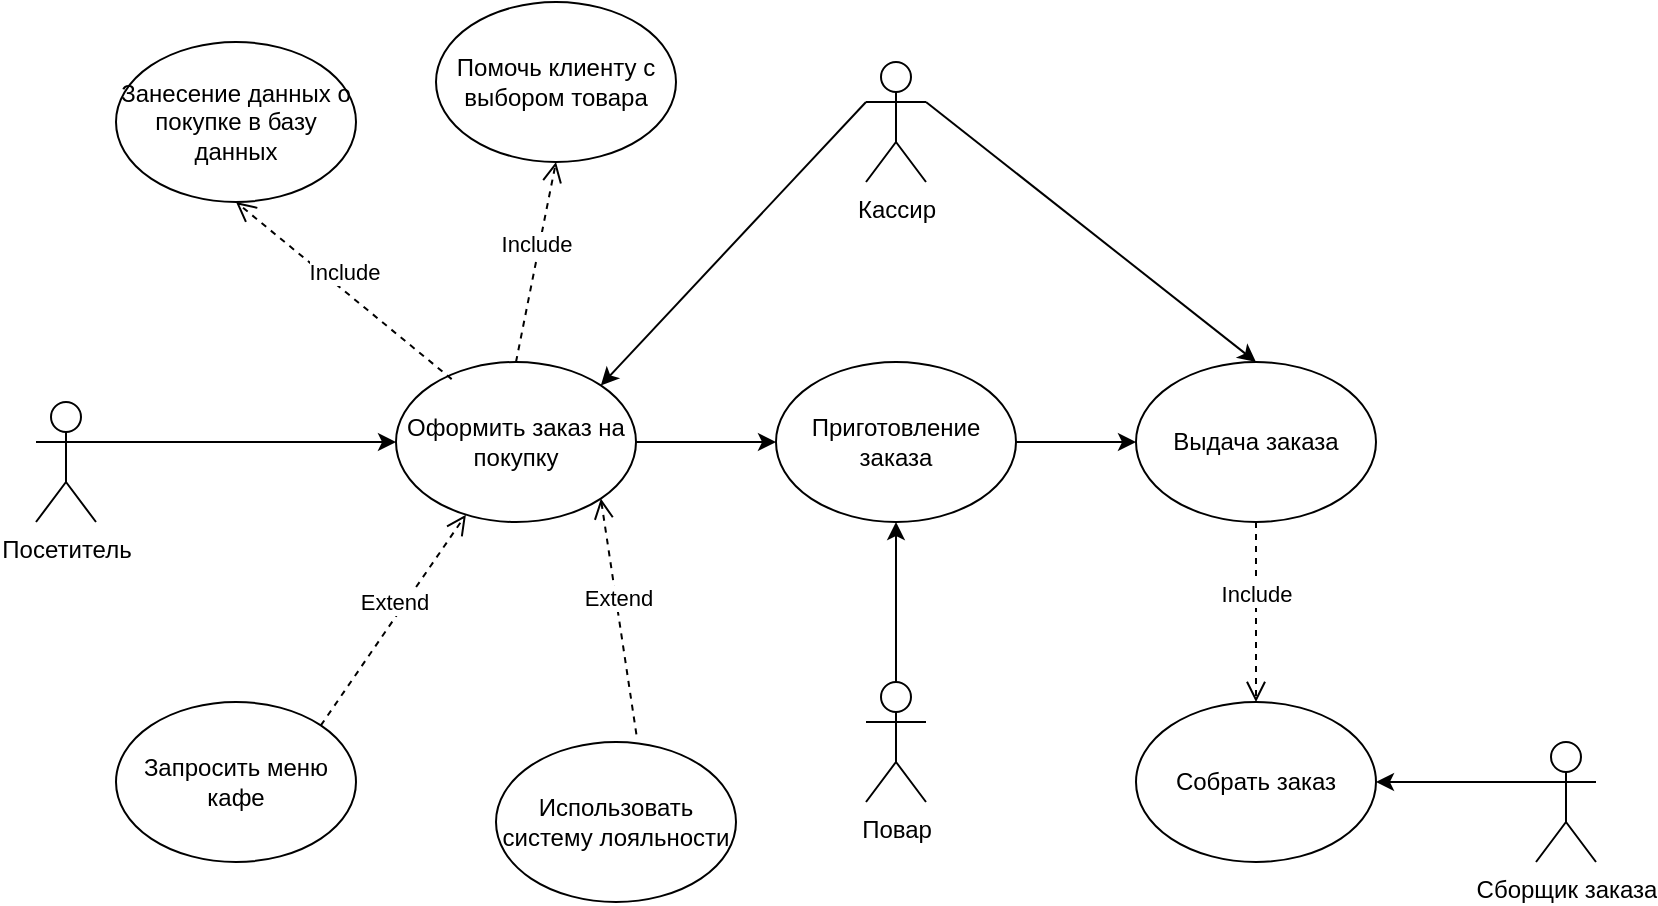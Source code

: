 <mxfile version="20.7.4" type="github" pages="3">
  <diagram id="CM5RiHYINIO5A2Li0w-O" name="Страница 1">
    <mxGraphModel dx="838" dy="925" grid="1" gridSize="10" guides="1" tooltips="1" connect="1" arrows="1" fold="1" page="1" pageScale="1" pageWidth="827" pageHeight="1169" math="0" shadow="0">
      <root>
        <mxCell id="0" />
        <mxCell id="1" parent="0" />
        <mxCell id="NRyoTodfwleicMaJ-RvA-43" value="Оформить заказ на покупку" style="ellipse;whiteSpace=wrap;html=1;" vertex="1" parent="1">
          <mxGeometry x="280" y="350" width="120" height="80" as="geometry" />
        </mxCell>
        <mxCell id="NRyoTodfwleicMaJ-RvA-44" value="Помочь клиенту с выбором товара" style="ellipse;whiteSpace=wrap;html=1;" vertex="1" parent="1">
          <mxGeometry x="300" y="170" width="120" height="80" as="geometry" />
        </mxCell>
        <mxCell id="NRyoTodfwleicMaJ-RvA-45" value="Собрать заказ" style="ellipse;whiteSpace=wrap;html=1;" vertex="1" parent="1">
          <mxGeometry x="650" y="520" width="120" height="80" as="geometry" />
        </mxCell>
        <mxCell id="NRyoTodfwleicMaJ-RvA-46" value="Запросить меню кафе" style="ellipse;whiteSpace=wrap;html=1;" vertex="1" parent="1">
          <mxGeometry x="140" y="520" width="120" height="80" as="geometry" />
        </mxCell>
        <mxCell id="NRyoTodfwleicMaJ-RvA-47" value="Посетитель" style="shape=umlActor;verticalLabelPosition=bottom;verticalAlign=top;html=1;outlineConnect=0;" vertex="1" parent="1">
          <mxGeometry x="100" y="370" width="30" height="60" as="geometry" />
        </mxCell>
        <mxCell id="NRyoTodfwleicMaJ-RvA-48" value="Кассир" style="shape=umlActor;verticalLabelPosition=bottom;verticalAlign=top;html=1;outlineConnect=0;" vertex="1" parent="1">
          <mxGeometry x="515" y="200" width="30" height="60" as="geometry" />
        </mxCell>
        <mxCell id="NRyoTodfwleicMaJ-RvA-49" value="Сборщик заказа" style="shape=umlActor;verticalLabelPosition=bottom;verticalAlign=top;html=1;outlineConnect=0;" vertex="1" parent="1">
          <mxGeometry x="850" y="540" width="30" height="60" as="geometry" />
        </mxCell>
        <mxCell id="NRyoTodfwleicMaJ-RvA-57" value="Extend" style="html=1;verticalAlign=bottom;endArrow=open;dashed=1;endSize=8;rounded=0;exitX=1;exitY=0;exitDx=0;exitDy=0;" edge="1" parent="1" target="NRyoTodfwleicMaJ-RvA-43" source="NRyoTodfwleicMaJ-RvA-46">
          <mxGeometry relative="1" as="geometry">
            <mxPoint x="240" y="536.14" as="sourcePoint" />
            <mxPoint x="337.574" y="547.856" as="targetPoint" />
          </mxGeometry>
        </mxCell>
        <mxCell id="NRyoTodfwleicMaJ-RvA-58" value="" style="endArrow=classic;html=1;rounded=0;entryX=0;entryY=0.5;entryDx=0;entryDy=0;exitX=1;exitY=0.333;exitDx=0;exitDy=0;exitPerimeter=0;" edge="1" parent="1" source="NRyoTodfwleicMaJ-RvA-47" target="NRyoTodfwleicMaJ-RvA-43">
          <mxGeometry width="50" height="50" relative="1" as="geometry">
            <mxPoint x="300" y="440" as="sourcePoint" />
            <mxPoint x="350" y="390" as="targetPoint" />
          </mxGeometry>
        </mxCell>
        <mxCell id="NRyoTodfwleicMaJ-RvA-59" value="" style="endArrow=classic;html=1;rounded=0;entryX=1;entryY=0.5;entryDx=0;entryDy=0;exitX=0;exitY=0.333;exitDx=0;exitDy=0;exitPerimeter=0;" edge="1" parent="1" source="NRyoTodfwleicMaJ-RvA-49" target="NRyoTodfwleicMaJ-RvA-45">
          <mxGeometry width="50" height="50" relative="1" as="geometry">
            <mxPoint x="523" y="450" as="sourcePoint" />
            <mxPoint x="573" y="400" as="targetPoint" />
          </mxGeometry>
        </mxCell>
        <mxCell id="NRyoTodfwleicMaJ-RvA-61" value="" style="endArrow=classic;html=1;rounded=0;entryX=1;entryY=0;entryDx=0;entryDy=0;exitX=0;exitY=0.333;exitDx=0;exitDy=0;exitPerimeter=0;" edge="1" parent="1" source="NRyoTodfwleicMaJ-RvA-48" target="NRyoTodfwleicMaJ-RvA-43">
          <mxGeometry width="50" height="50" relative="1" as="geometry">
            <mxPoint x="330" y="440" as="sourcePoint" />
            <mxPoint x="380" y="390" as="targetPoint" />
          </mxGeometry>
        </mxCell>
        <mxCell id="NRyoTodfwleicMaJ-RvA-62" value="Занесение данных о покупке в базу данных" style="ellipse;whiteSpace=wrap;html=1;" vertex="1" parent="1">
          <mxGeometry x="140" y="190" width="120" height="80" as="geometry" />
        </mxCell>
        <mxCell id="NRyoTodfwleicMaJ-RvA-63" value="Использовать систему лояльности" style="ellipse;whiteSpace=wrap;html=1;" vertex="1" parent="1">
          <mxGeometry x="330" y="540" width="120" height="80" as="geometry" />
        </mxCell>
        <mxCell id="NRyoTodfwleicMaJ-RvA-64" value="Extend" style="html=1;verticalAlign=bottom;endArrow=open;dashed=1;endSize=8;rounded=0;exitX=0.585;exitY=-0.048;exitDx=0;exitDy=0;exitPerimeter=0;entryX=1;entryY=1;entryDx=0;entryDy=0;" edge="1" parent="1" source="NRyoTodfwleicMaJ-RvA-63" target="NRyoTodfwleicMaJ-RvA-43">
          <mxGeometry relative="1" as="geometry">
            <mxPoint x="147.426" y="501.716" as="sourcePoint" />
            <mxPoint x="302" y="424.0" as="targetPoint" />
          </mxGeometry>
        </mxCell>
        <mxCell id="NRyoTodfwleicMaJ-RvA-66" value="Выдача заказа" style="ellipse;whiteSpace=wrap;html=1;" vertex="1" parent="1">
          <mxGeometry x="650" y="350" width="120" height="80" as="geometry" />
        </mxCell>
        <mxCell id="NRyoTodfwleicMaJ-RvA-67" value="" style="endArrow=classic;html=1;rounded=0;entryX=0.5;entryY=0;entryDx=0;entryDy=0;exitX=1;exitY=0.333;exitDx=0;exitDy=0;exitPerimeter=0;" edge="1" parent="1" source="NRyoTodfwleicMaJ-RvA-48" target="NRyoTodfwleicMaJ-RvA-66">
          <mxGeometry width="50" height="50" relative="1" as="geometry">
            <mxPoint x="530" y="280" as="sourcePoint" />
            <mxPoint x="392.426" y="371.716" as="targetPoint" />
          </mxGeometry>
        </mxCell>
        <mxCell id="NRyoTodfwleicMaJ-RvA-68" value="" style="endArrow=classic;html=1;rounded=0;exitX=1;exitY=0.5;exitDx=0;exitDy=0;entryX=0;entryY=0.5;entryDx=0;entryDy=0;" edge="1" parent="1" source="NRyoTodfwleicMaJ-RvA-43" target="NRyoTodfwleicMaJ-RvA-72">
          <mxGeometry width="50" height="50" relative="1" as="geometry">
            <mxPoint x="535" y="240" as="sourcePoint" />
            <mxPoint x="430" y="430" as="targetPoint" />
          </mxGeometry>
        </mxCell>
        <mxCell id="NRyoTodfwleicMaJ-RvA-69" value="Include" style="html=1;verticalAlign=bottom;endArrow=open;dashed=1;endSize=8;rounded=0;exitX=0.5;exitY=0;exitDx=0;exitDy=0;entryX=0.5;entryY=1;entryDx=0;entryDy=0;" edge="1" parent="1" source="NRyoTodfwleicMaJ-RvA-43" target="NRyoTodfwleicMaJ-RvA-44">
          <mxGeometry relative="1" as="geometry">
            <mxPoint x="240.2" y="566.16" as="sourcePoint" />
            <mxPoint x="320.24" y="434.4" as="targetPoint" />
          </mxGeometry>
        </mxCell>
        <mxCell id="NRyoTodfwleicMaJ-RvA-70" value="Include" style="html=1;verticalAlign=bottom;endArrow=open;dashed=1;endSize=8;rounded=0;exitX=0.232;exitY=0.107;exitDx=0;exitDy=0;entryX=0.5;entryY=1;entryDx=0;entryDy=0;exitPerimeter=0;" edge="1" parent="1" source="NRyoTodfwleicMaJ-RvA-43" target="NRyoTodfwleicMaJ-RvA-62">
          <mxGeometry relative="1" as="geometry">
            <mxPoint x="350" y="360" as="sourcePoint" />
            <mxPoint x="370" y="260" as="targetPoint" />
          </mxGeometry>
        </mxCell>
        <mxCell id="NRyoTodfwleicMaJ-RvA-71" value="Include" style="html=1;verticalAlign=bottom;endArrow=open;dashed=1;endSize=8;rounded=0;exitX=0.5;exitY=1;exitDx=0;exitDy=0;entryX=0.5;entryY=0;entryDx=0;entryDy=0;" edge="1" parent="1" source="NRyoTodfwleicMaJ-RvA-66" target="NRyoTodfwleicMaJ-RvA-45">
          <mxGeometry relative="1" as="geometry">
            <mxPoint x="360" y="370" as="sourcePoint" />
            <mxPoint x="380" y="270" as="targetPoint" />
          </mxGeometry>
        </mxCell>
        <mxCell id="NRyoTodfwleicMaJ-RvA-72" value="Приготовление заказа" style="ellipse;whiteSpace=wrap;html=1;" vertex="1" parent="1">
          <mxGeometry x="470" y="350" width="120" height="80" as="geometry" />
        </mxCell>
        <mxCell id="NRyoTodfwleicMaJ-RvA-73" value="" style="endArrow=classic;html=1;rounded=0;exitX=1;exitY=0.5;exitDx=0;exitDy=0;entryX=0;entryY=0.5;entryDx=0;entryDy=0;" edge="1" parent="1" source="NRyoTodfwleicMaJ-RvA-72" target="NRyoTodfwleicMaJ-RvA-66">
          <mxGeometry width="50" height="50" relative="1" as="geometry">
            <mxPoint x="410" y="400" as="sourcePoint" />
            <mxPoint x="480.0" y="400" as="targetPoint" />
          </mxGeometry>
        </mxCell>
        <mxCell id="NRyoTodfwleicMaJ-RvA-74" value="Повар" style="shape=umlActor;verticalLabelPosition=bottom;verticalAlign=top;html=1;outlineConnect=0;" vertex="1" parent="1">
          <mxGeometry x="515" y="510" width="30" height="60" as="geometry" />
        </mxCell>
        <mxCell id="NRyoTodfwleicMaJ-RvA-75" value="" style="endArrow=classic;html=1;rounded=0;exitX=0.5;exitY=0;exitDx=0;exitDy=0;entryX=0.5;entryY=1;entryDx=0;entryDy=0;exitPerimeter=0;" edge="1" parent="1" source="NRyoTodfwleicMaJ-RvA-74" target="NRyoTodfwleicMaJ-RvA-72">
          <mxGeometry width="50" height="50" relative="1" as="geometry">
            <mxPoint x="600.0" y="400" as="sourcePoint" />
            <mxPoint x="660" y="400" as="targetPoint" />
          </mxGeometry>
        </mxCell>
      </root>
    </mxGraphModel>
  </diagram>
  <diagram id="Hu3dTwfIbuVyvpfGr4Bm" name="Страница 2">
    <mxGraphModel dx="749" dy="827" grid="1" gridSize="10" guides="1" tooltips="1" connect="1" arrows="1" fold="1" page="1" pageScale="1" pageWidth="827" pageHeight="1169" math="0" shadow="0">
      <root>
        <mxCell id="0" />
        <mxCell id="1" parent="0" />
        <mxCell id="x3QkLszj3gM2qu9NIgP8-19" value="Ассортимент&lt;br&gt;кафе" style="ellipse;shape=umlEntity;whiteSpace=wrap;html=1;" vertex="1" parent="1">
          <mxGeometry x="543" y="180" width="80" height="80" as="geometry" />
        </mxCell>
        <mxCell id="x3QkLszj3gM2qu9NIgP8-20" value="Торты" style="ellipse;shape=umlEntity;whiteSpace=wrap;html=1;" vertex="1" parent="1">
          <mxGeometry x="363" y="190" width="80" height="80" as="geometry" />
        </mxCell>
        <mxCell id="x3QkLszj3gM2qu9NIgP8-21" value="Булочки" style="ellipse;shape=umlEntity;whiteSpace=wrap;html=1;" vertex="1" parent="1">
          <mxGeometry x="443" y="310" width="80" height="80" as="geometry" />
        </mxCell>
        <mxCell id="x3QkLszj3gM2qu9NIgP8-22" value="Кексы" style="ellipse;shape=umlEntity;whiteSpace=wrap;html=1;" vertex="1" parent="1">
          <mxGeometry x="653" y="310" width="80" height="80" as="geometry" />
        </mxCell>
        <mxCell id="x3QkLszj3gM2qu9NIgP8-23" value="Вафли" style="ellipse;shape=umlEntity;whiteSpace=wrap;html=1;" vertex="1" parent="1">
          <mxGeometry x="733" y="220" width="80" height="80" as="geometry" />
        </mxCell>
        <mxCell id="x3QkLszj3gM2qu9NIgP8-24" value="" style="endArrow=diamondThin;endFill=1;endSize=24;html=1;rounded=0;exitX=1;exitY=0.375;exitDx=0;exitDy=0;entryX=0;entryY=0;entryDx=0;entryDy=0;exitPerimeter=0;" edge="1" parent="1" source="x3QkLszj3gM2qu9NIgP8-20" target="x3QkLszj3gM2qu9NIgP8-19">
          <mxGeometry width="160" relative="1" as="geometry">
            <mxPoint x="453" y="290" as="sourcePoint" />
            <mxPoint x="613" y="290" as="targetPoint" />
          </mxGeometry>
        </mxCell>
        <mxCell id="x3QkLszj3gM2qu9NIgP8-25" value="" style="endArrow=diamondThin;endFill=1;endSize=24;html=1;rounded=0;exitX=0.5;exitY=0;exitDx=0;exitDy=0;entryX=0;entryY=0.5;entryDx=0;entryDy=0;" edge="1" parent="1" source="x3QkLszj3gM2qu9NIgP8-21" target="x3QkLszj3gM2qu9NIgP8-19">
          <mxGeometry width="160" relative="1" as="geometry">
            <mxPoint x="463" y="300" as="sourcePoint" />
            <mxPoint x="623" y="300" as="targetPoint" />
          </mxGeometry>
        </mxCell>
        <mxCell id="x3QkLszj3gM2qu9NIgP8-26" value="" style="endArrow=diamondThin;endFill=1;endSize=24;html=1;rounded=0;exitX=0.5;exitY=0;exitDx=0;exitDy=0;entryX=1;entryY=0.5;entryDx=0;entryDy=0;" edge="1" parent="1" source="x3QkLszj3gM2qu9NIgP8-22" target="x3QkLszj3gM2qu9NIgP8-19">
          <mxGeometry width="160" relative="1" as="geometry">
            <mxPoint x="473" y="310" as="sourcePoint" />
            <mxPoint x="633" y="310" as="targetPoint" />
          </mxGeometry>
        </mxCell>
        <mxCell id="x3QkLszj3gM2qu9NIgP8-27" value="" style="endArrow=diamondThin;endFill=1;endSize=24;html=1;rounded=0;exitX=0;exitY=0;exitDx=0;exitDy=0;entryX=1;entryY=0;entryDx=0;entryDy=0;" edge="1" parent="1" source="x3QkLszj3gM2qu9NIgP8-23" target="x3QkLszj3gM2qu9NIgP8-19">
          <mxGeometry width="160" relative="1" as="geometry">
            <mxPoint x="483" y="320" as="sourcePoint" />
            <mxPoint x="643" y="320" as="targetPoint" />
          </mxGeometry>
        </mxCell>
        <mxCell id="x3QkLszj3gM2qu9NIgP8-28" value="Аналитический отчёт по продажам в БД" style="ellipse;shape=umlEntity;whiteSpace=wrap;html=1;" vertex="1" parent="1">
          <mxGeometry x="426" y="560" width="80" height="80" as="geometry" />
        </mxCell>
        <mxCell id="x3QkLszj3gM2qu9NIgP8-29" value="Виды изделий" style="ellipse;shape=umlEntity;whiteSpace=wrap;html=1;" vertex="1" parent="1">
          <mxGeometry x="733" y="510" width="80" height="80" as="geometry" />
        </mxCell>
        <mxCell id="x3QkLszj3gM2qu9NIgP8-30" value="Кол-во изделий" style="ellipse;shape=umlEntity;whiteSpace=wrap;html=1;" vertex="1" parent="1">
          <mxGeometry x="733" y="620" width="80" height="80" as="geometry" />
        </mxCell>
        <mxCell id="x3QkLszj3gM2qu9NIgP8-31" value="" style="edgeStyle=orthogonalEdgeStyle;rounded=0;orthogonalLoop=1;jettySize=auto;html=1;" edge="1" parent="1" source="x3QkLszj3gM2qu9NIgP8-32" target="x3QkLszj3gM2qu9NIgP8-19">
          <mxGeometry relative="1" as="geometry" />
        </mxCell>
        <mxCell id="x3QkLszj3gM2qu9NIgP8-32" value="Печенье" style="ellipse;shape=umlEntity;whiteSpace=wrap;html=1;" vertex="1" parent="1">
          <mxGeometry x="543" y="340" width="80" height="80" as="geometry" />
        </mxCell>
        <mxCell id="x3QkLszj3gM2qu9NIgP8-33" value="" style="endArrow=diamondThin;endFill=1;endSize=24;html=1;rounded=0;exitX=0.5;exitY=0;exitDx=0;exitDy=0;entryX=0.5;entryY=1;entryDx=0;entryDy=0;" edge="1" parent="1" source="x3QkLszj3gM2qu9NIgP8-32" target="x3QkLszj3gM2qu9NIgP8-19">
          <mxGeometry width="160" relative="1" as="geometry">
            <mxPoint x="703.0" y="320.0" as="sourcePoint" />
            <mxPoint x="633.0" y="230" as="targetPoint" />
          </mxGeometry>
        </mxCell>
        <mxCell id="x3QkLszj3gM2qu9NIgP8-34" value="Диалоговое окно для работы с БД" style="shape=umlBoundary;whiteSpace=wrap;html=1;" vertex="1" parent="1">
          <mxGeometry x="1220" y="230" width="100" height="80" as="geometry" />
        </mxCell>
        <mxCell id="x3QkLszj3gM2qu9NIgP8-35" value="БД" style="text;html=1;align=center;verticalAlign=middle;resizable=0;points=[];autosize=1;strokeColor=none;fillColor=none;" vertex="1" parent="1">
          <mxGeometry x="363" y="50" width="30" height="20" as="geometry" />
        </mxCell>
        <mxCell id="x3QkLszj3gM2qu9NIgP8-40" value="Продажи товаров" style="ellipse;shape=umlEntity;whiteSpace=wrap;html=1;" vertex="1" parent="1">
          <mxGeometry x="567" y="560" width="80" height="80" as="geometry" />
        </mxCell>
        <mxCell id="x3QkLszj3gM2qu9NIgP8-41" value="" style="endArrow=diamondThin;endFill=1;endSize=24;html=1;rounded=0;exitX=0;exitY=0.5;exitDx=0;exitDy=0;entryX=1;entryY=0.5;entryDx=0;entryDy=0;" edge="1" parent="1" source="x3QkLszj3gM2qu9NIgP8-40" target="x3QkLszj3gM2qu9NIgP8-28">
          <mxGeometry width="160" relative="1" as="geometry">
            <mxPoint x="596.0" y="670" as="sourcePoint" />
            <mxPoint x="516.0" y="610" as="targetPoint" />
          </mxGeometry>
        </mxCell>
        <mxCell id="x3QkLszj3gM2qu9NIgP8-42" value="" style="endArrow=diamondThin;endFill=1;endSize=24;html=1;rounded=0;exitX=0;exitY=0.5;exitDx=0;exitDy=0;" edge="1" parent="1" source="x3QkLszj3gM2qu9NIgP8-29" target="x3QkLszj3gM2qu9NIgP8-40">
          <mxGeometry width="160" relative="1" as="geometry">
            <mxPoint x="616.0" y="550" as="sourcePoint" />
            <mxPoint x="504.284" y="581.716" as="targetPoint" />
          </mxGeometry>
        </mxCell>
        <mxCell id="x3QkLszj3gM2qu9NIgP8-43" value="" style="endArrow=diamondThin;endFill=1;endSize=24;html=1;rounded=0;exitX=0;exitY=0.5;exitDx=0;exitDy=0;entryX=0.989;entryY=0.663;entryDx=0;entryDy=0;entryPerimeter=0;" edge="1" parent="1" source="x3QkLszj3gM2qu9NIgP8-30" target="x3QkLszj3gM2qu9NIgP8-40">
          <mxGeometry width="160" relative="1" as="geometry">
            <mxPoint x="730" y="460" as="sourcePoint" />
            <mxPoint x="684.284" y="521.716" as="targetPoint" />
          </mxGeometry>
        </mxCell>
        <mxCell id="x3QkLszj3gM2qu9NIgP8-47" value="Клиентское ПО&lt;br&gt;(Приложение заправки)" style="text;html=1;align=center;verticalAlign=middle;resizable=0;points=[];autosize=1;strokeColor=none;fillColor=none;" vertex="1" parent="1">
          <mxGeometry x="870" y="40" width="150" height="30" as="geometry" />
        </mxCell>
        <mxCell id="x3QkLszj3gM2qu9NIgP8-48" value="Диалоговое окно &quot;Профиль работника&quot;" style="shape=umlBoundary;whiteSpace=wrap;html=1;" vertex="1" parent="1">
          <mxGeometry x="1030" y="210" width="100" height="80" as="geometry" />
        </mxCell>
        <mxCell id="x3QkLszj3gM2qu9NIgP8-49" value="Диалоговое окно &quot;Тех. поддержка&quot;" style="shape=umlBoundary;whiteSpace=wrap;html=1;" vertex="1" parent="1">
          <mxGeometry x="1167.5" y="70" width="100" height="80" as="geometry" />
        </mxCell>
        <mxCell id="x3QkLszj3gM2qu9NIgP8-50" value="Диалоговое окно &quot;Оплата заказа&quot;" style="shape=umlBoundary;whiteSpace=wrap;html=1;" vertex="1" parent="1">
          <mxGeometry x="1310" y="505" width="100" height="80" as="geometry" />
        </mxCell>
        <mxCell id="x3QkLszj3gM2qu9NIgP8-51" value="" style="endArrow=block;endSize=16;endFill=0;html=1;rounded=0;entryX=0.403;entryY=0.063;entryDx=0;entryDy=0;entryPerimeter=0;" edge="1" parent="1" source="x3QkLszj3gM2qu9NIgP8-49" target="x3QkLszj3gM2qu9NIgP8-34">
          <mxGeometry x="-0.067" y="110" width="160" relative="1" as="geometry">
            <mxPoint x="1480" y="540" as="sourcePoint" />
            <mxPoint x="1310" y="230" as="targetPoint" />
            <mxPoint x="1" as="offset" />
          </mxGeometry>
        </mxCell>
        <mxCell id="x3QkLszj3gM2qu9NIgP8-52" value="" style="endArrow=block;endSize=16;endFill=0;html=1;rounded=0;exitX=0.989;exitY=0.416;exitDx=0;exitDy=0;exitPerimeter=0;entryX=0.007;entryY=0.379;entryDx=0;entryDy=0;entryPerimeter=0;" edge="1" parent="1" source="x3QkLszj3gM2qu9NIgP8-48" target="x3QkLszj3gM2qu9NIgP8-34">
          <mxGeometry x="-0.067" y="110" width="160" relative="1" as="geometry">
            <mxPoint x="1490" y="550" as="sourcePoint" />
            <mxPoint x="1290" y="330" as="targetPoint" />
            <mxPoint x="1" as="offset" />
          </mxGeometry>
        </mxCell>
        <mxCell id="x3QkLszj3gM2qu9NIgP8-53" value="Оплата" style="shape=umlBoundary;whiteSpace=wrap;html=1;" vertex="1" parent="1">
          <mxGeometry x="1157.5" y="700" width="100" height="80" as="geometry" />
        </mxCell>
        <mxCell id="x3QkLszj3gM2qu9NIgP8-54" value="Покупатель" style="shape=umlActor;verticalLabelPosition=bottom;verticalAlign=top;html=1;" vertex="1" parent="1">
          <mxGeometry x="977.5" y="710" width="30" height="60" as="geometry" />
        </mxCell>
        <mxCell id="x3QkLszj3gM2qu9NIgP8-55" value="Диалоговое окно &quot;История покупок&quot;" style="shape=umlBoundary;whiteSpace=wrap;html=1;" vertex="1" parent="1">
          <mxGeometry x="1040" y="324.5" width="100" height="80" as="geometry" />
        </mxCell>
        <mxCell id="x3QkLszj3gM2qu9NIgP8-56" value="" style="endArrow=block;endSize=16;endFill=0;html=1;rounded=0;entryX=0.266;entryY=0.835;entryDx=0;entryDy=0;entryPerimeter=0;exitX=0.975;exitY=0.365;exitDx=0;exitDy=0;exitPerimeter=0;" edge="1" parent="1" source="x3QkLszj3gM2qu9NIgP8-55" target="x3QkLszj3gM2qu9NIgP8-34">
          <mxGeometry x="-0.067" y="110" width="160" relative="1" as="geometry">
            <mxPoint x="1289.5" y="439.76" as="sourcePoint" />
            <mxPoint x="1267.2" y="315.04" as="targetPoint" />
            <mxPoint x="1" as="offset" />
          </mxGeometry>
        </mxCell>
        <mxCell id="x3QkLszj3gM2qu9NIgP8-57" value="Запись данных о товаре" style="ellipse;shape=umlEntity;whiteSpace=wrap;html=1;" vertex="1" parent="1">
          <mxGeometry x="1110" y="900" width="80" height="80" as="geometry" />
        </mxCell>
        <mxCell id="x3QkLszj3gM2qu9NIgP8-58" value="Запись данных о покупателе" style="ellipse;shape=umlEntity;whiteSpace=wrap;html=1;" vertex="1" parent="1">
          <mxGeometry x="1241" y="900" width="80" height="80" as="geometry" />
        </mxCell>
        <mxCell id="x3QkLszj3gM2qu9NIgP8-59" value="Соединение с БД" style="ellipse;shape=umlControl;whiteSpace=wrap;html=1;" vertex="1" parent="1">
          <mxGeometry x="950" y="520" width="70" height="80" as="geometry" />
        </mxCell>
        <mxCell id="x3QkLszj3gM2qu9NIgP8-64" value="Таблица покупок" style="ellipse;shape=umlEntity;whiteSpace=wrap;html=1;" vertex="1" parent="1">
          <mxGeometry x="1090" y="470" width="80" height="80" as="geometry" />
        </mxCell>
        <mxCell id="x3QkLszj3gM2qu9NIgP8-65" value="Кассир" style="shape=umlActor;verticalLabelPosition=bottom;verticalAlign=top;html=1;" vertex="1" parent="1">
          <mxGeometry x="977.5" y="820" width="30" height="60" as="geometry" />
        </mxCell>
        <mxCell id="x3QkLszj3gM2qu9NIgP8-66" value="" style="endArrow=diamondThin;endFill=1;endSize=24;html=1;rounded=0;exitX=1;exitY=0.333;exitDx=0;exitDy=0;exitPerimeter=0;" edge="1" parent="1" source="x3QkLszj3gM2qu9NIgP8-54" target="x3QkLszj3gM2qu9NIgP8-53">
          <mxGeometry width="160" relative="1" as="geometry">
            <mxPoint x="1147.5" y="790" as="sourcePoint" />
            <mxPoint x="1307.5" y="790" as="targetPoint" />
          </mxGeometry>
        </mxCell>
        <mxCell id="x3QkLszj3gM2qu9NIgP8-67" value="" style="endArrow=diamondThin;endFill=1;endSize=24;html=1;rounded=0;exitX=1;exitY=0.333;exitDx=0;exitDy=0;exitPerimeter=0;entryX=0.303;entryY=0.846;entryDx=0;entryDy=0;entryPerimeter=0;" edge="1" parent="1" source="x3QkLszj3gM2qu9NIgP8-65" target="x3QkLszj3gM2qu9NIgP8-53">
          <mxGeometry width="160" relative="1" as="geometry">
            <mxPoint x="1017.5" y="740" as="sourcePoint" />
            <mxPoint x="1167.5" y="747.5" as="targetPoint" />
          </mxGeometry>
        </mxCell>
        <mxCell id="x3QkLszj3gM2qu9NIgP8-68" value="" style="endArrow=diamondThin;endFill=1;endSize=24;html=1;rounded=0;exitX=0.5;exitY=0;exitDx=0;exitDy=0;" edge="1" parent="1" source="x3QkLszj3gM2qu9NIgP8-57">
          <mxGeometry width="160" relative="1" as="geometry">
            <mxPoint x="1027.5" y="750" as="sourcePoint" />
            <mxPoint x="1207.5" y="778" as="targetPoint" />
          </mxGeometry>
        </mxCell>
        <mxCell id="x3QkLszj3gM2qu9NIgP8-69" value="" style="endArrow=diamondThin;endFill=1;endSize=24;html=1;rounded=0;exitX=0.398;exitY=0.001;exitDx=0;exitDy=0;entryX=0.832;entryY=0.935;entryDx=0;entryDy=0;entryPerimeter=0;exitPerimeter=0;" edge="1" parent="1" source="x3QkLszj3gM2qu9NIgP8-58" target="x3QkLszj3gM2qu9NIgP8-53">
          <mxGeometry width="160" relative="1" as="geometry">
            <mxPoint x="1110" y="920" as="sourcePoint" />
            <mxPoint x="1217.5" y="788" as="targetPoint" />
          </mxGeometry>
        </mxCell>
        <mxCell id="x3QkLszj3gM2qu9NIgP8-72" value="" style="endArrow=open;endFill=1;endSize=12;html=1;rounded=0;entryX=0.5;entryY=0;entryDx=0;entryDy=0;" edge="1" parent="1" source="x3QkLszj3gM2qu9NIgP8-55" target="x3QkLszj3gM2qu9NIgP8-64">
          <mxGeometry width="160" relative="1" as="geometry">
            <mxPoint x="1314.2" y="245.68" as="sourcePoint" />
            <mxPoint x="1380" y="200" as="targetPoint" />
          </mxGeometry>
        </mxCell>
        <mxCell id="x3QkLszj3gM2qu9NIgP8-73" value="Электронная платёжная система" style="ellipse;shape=umlControl;whiteSpace=wrap;html=1;" vertex="1" parent="1">
          <mxGeometry x="1387.5" y="720" width="70" height="80" as="geometry" />
        </mxCell>
        <mxCell id="x3QkLszj3gM2qu9NIgP8-74" value="" style="endArrow=diamondThin;endFill=1;endSize=24;html=1;rounded=0;" edge="1" parent="1" source="x3QkLszj3gM2qu9NIgP8-73" target="x3QkLszj3gM2qu9NIgP8-53">
          <mxGeometry width="160" relative="1" as="geometry">
            <mxPoint x="1017.5" y="740" as="sourcePoint" />
            <mxPoint x="1167.5" y="747.5" as="targetPoint" />
          </mxGeometry>
        </mxCell>
        <mxCell id="x3QkLszj3gM2qu9NIgP8-76" value="" style="endArrow=open;endSize=12;dashed=1;html=1;rounded=0;exitX=-0.04;exitY=0.616;exitDx=0;exitDy=0;entryX=0.967;entryY=0.371;entryDx=0;entryDy=0;entryPerimeter=0;exitPerimeter=0;" edge="1" parent="1" source="x3QkLszj3gM2qu9NIgP8-64" target="x3QkLszj3gM2qu9NIgP8-59">
          <mxGeometry x="0.25" y="-10" width="160" relative="1" as="geometry">
            <mxPoint x="1423.68" y="791.68" as="sourcePoint" />
            <mxPoint x="1198.32" y="525.04" as="targetPoint" />
            <mxPoint as="offset" />
          </mxGeometry>
        </mxCell>
        <mxCell id="x3QkLszj3gM2qu9NIgP8-81" value="Диалоговое окно меню кафе" style="shape=umlBoundary;whiteSpace=wrap;html=1;" vertex="1" parent="1">
          <mxGeometry x="1360" y="180" width="100" height="80" as="geometry" />
        </mxCell>
        <mxCell id="x3QkLszj3gM2qu9NIgP8-82" value="Диалоговое окно корзина" style="shape=umlBoundary;whiteSpace=wrap;html=1;" vertex="1" parent="1">
          <mxGeometry x="1310" y="370" width="100" height="80" as="geometry" />
        </mxCell>
        <mxCell id="x3QkLszj3gM2qu9NIgP8-83" value="" style="endArrow=block;endSize=16;endFill=0;html=1;rounded=0;exitX=0.289;exitY=0.827;exitDx=0;exitDy=0;exitPerimeter=0;entryX=1.015;entryY=0.353;entryDx=0;entryDy=0;entryPerimeter=0;" edge="1" parent="1" source="x3QkLszj3gM2qu9NIgP8-81" target="x3QkLszj3gM2qu9NIgP8-34">
          <mxGeometry x="-0.067" y="110" width="160" relative="1" as="geometry">
            <mxPoint x="1442.1" y="602.76" as="sourcePoint" />
            <mxPoint x="1551.5" y="319.84" as="targetPoint" />
            <mxPoint x="1" as="offset" />
          </mxGeometry>
        </mxCell>
        <mxCell id="x3QkLszj3gM2qu9NIgP8-84" value="Соединение с БД" style="ellipse;shape=umlControl;whiteSpace=wrap;html=1;" vertex="1" parent="1">
          <mxGeometry x="1510" y="150.0" width="70" height="80" as="geometry" />
        </mxCell>
        <mxCell id="x3QkLszj3gM2qu9NIgP8-85" value="" style="endArrow=open;endSize=12;dashed=1;html=1;rounded=0;exitX=1.026;exitY=0.465;exitDx=0;exitDy=0;entryX=0.029;entryY=0.616;entryDx=0;entryDy=0;entryPerimeter=0;exitPerimeter=0;" edge="1" parent="1" target="x3QkLszj3gM2qu9NIgP8-84" source="x3QkLszj3gM2qu9NIgP8-81">
          <mxGeometry x="0.25" y="-10" width="160" relative="1" as="geometry">
            <mxPoint x="1570.0" y="40" as="sourcePoint" />
            <mxPoint x="1681.52" y="45.76" as="targetPoint" />
            <mxPoint as="offset" />
          </mxGeometry>
        </mxCell>
        <mxCell id="x3QkLszj3gM2qu9NIgP8-86" value="" style="endArrow=block;endSize=16;endFill=0;html=1;rounded=0;exitX=0.342;exitY=0.103;exitDx=0;exitDy=0;exitPerimeter=0;" edge="1" parent="1" source="x3QkLszj3gM2qu9NIgP8-82" target="x3QkLszj3gM2qu9NIgP8-34">
          <mxGeometry x="-0.067" y="110" width="160" relative="1" as="geometry">
            <mxPoint x="1442.1" y="602.76" as="sourcePoint" />
            <mxPoint x="1551.5" y="319.84" as="targetPoint" />
            <mxPoint x="1" as="offset" />
          </mxGeometry>
        </mxCell>
        <mxCell id="x3QkLszj3gM2qu9NIgP8-87" value="" style="endArrow=open;endFill=1;endSize=12;html=1;rounded=0;entryX=0.557;entryY=0.021;entryDx=0;entryDy=0;entryPerimeter=0;exitX=0.621;exitY=1.011;exitDx=0;exitDy=0;exitPerimeter=0;" edge="1" parent="1" source="x3QkLszj3gM2qu9NIgP8-82" target="x3QkLszj3gM2qu9NIgP8-50">
          <mxGeometry width="160" relative="1" as="geometry">
            <mxPoint x="1270" y="530" as="sourcePoint" />
            <mxPoint x="1430" y="530" as="targetPoint" />
          </mxGeometry>
        </mxCell>
      </root>
    </mxGraphModel>
  </diagram>
  <diagram id="a7Up_McDiNP7iyP5-RDa" name="Страница 3">
    <mxGraphModel dx="1969" dy="936" grid="1" gridSize="10" guides="1" tooltips="1" connect="1" arrows="1" fold="1" page="1" pageScale="1" pageWidth="827" pageHeight="1169" math="0" shadow="0">
      <root>
        <mxCell id="0" />
        <mxCell id="1" parent="0" />
        <mxCell id="Af7BIERTFZVRG56QcqFf-19" value="c: Стоп-лист" style="shape=umlLifeline;perimeter=lifelinePerimeter;whiteSpace=wrap;html=1;container=1;collapsible=0;recursiveResize=0;outlineConnect=0;" vertex="1" parent="1">
          <mxGeometry x="389" y="60" width="100" height="760" as="geometry" />
        </mxCell>
        <mxCell id="Af7BIERTFZVRG56QcqFf-20" value="проверкаНаличия()" style="html=1;verticalAlign=bottom;endArrow=block;rounded=0;entryX=-0.15;entryY=0.385;entryDx=0;entryDy=0;entryPerimeter=0;" edge="1" parent="Af7BIERTFZVRG56QcqFf-19" target="Af7BIERTFZVRG56QcqFf-21">
          <mxGeometry x="0.103" y="-20" width="80" relative="1" as="geometry">
            <mxPoint x="-144" y="230" as="sourcePoint" />
            <mxPoint x="42" y="230" as="targetPoint" />
            <mxPoint as="offset" />
          </mxGeometry>
        </mxCell>
        <mxCell id="Af7BIERTFZVRG56QcqFf-21" value="" style="html=1;points=[];perimeter=orthogonalPerimeter;" vertex="1" parent="Af7BIERTFZVRG56QcqFf-19">
          <mxGeometry x="40" y="180" width="20" height="130" as="geometry" />
        </mxCell>
        <mxCell id="Af7BIERTFZVRG56QcqFf-22" value="d: Кассир" style="shape=umlLifeline;perimeter=lifelinePerimeter;whiteSpace=wrap;html=1;container=1;collapsible=0;recursiveResize=0;outlineConnect=0;" vertex="1" parent="1">
          <mxGeometry x="742" y="60" width="100" height="760" as="geometry" />
        </mxCell>
        <mxCell id="Af7BIERTFZVRG56QcqFf-23" value="" style="html=1;points=[];perimeter=orthogonalPerimeter;" vertex="1" parent="Af7BIERTFZVRG56QcqFf-22">
          <mxGeometry x="40" y="380" width="20" height="130" as="geometry" />
        </mxCell>
        <mxCell id="Af7BIERTFZVRG56QcqFf-24" value="b: Меню" style="shape=umlLifeline;perimeter=lifelinePerimeter;whiteSpace=wrap;html=1;container=1;collapsible=0;recursiveResize=0;outlineConnect=0;" vertex="1" parent="1">
          <mxGeometry x="195" y="60" width="100" height="760" as="geometry" />
        </mxCell>
        <mxCell id="Af7BIERTFZVRG56QcqFf-25" value="" style="html=1;points=[];perimeter=orthogonalPerimeter;" vertex="1" parent="Af7BIERTFZVRG56QcqFf-24">
          <mxGeometry x="40" y="90" width="20" height="130" as="geometry" />
        </mxCell>
        <mxCell id="Af7BIERTFZVRG56QcqFf-26" value="Просмотр()" style="html=1;verticalAlign=bottom;endArrow=block;rounded=0;" edge="1" parent="Af7BIERTFZVRG56QcqFf-24" source="Af7BIERTFZVRG56QcqFf-32">
          <mxGeometry x="-0.006" y="10" width="80" relative="1" as="geometry">
            <mxPoint x="-40" y="120" as="sourcePoint" />
            <mxPoint x="40" y="120" as="targetPoint" />
            <mxPoint as="offset" />
          </mxGeometry>
        </mxCell>
        <mxCell id="Af7BIERTFZVRG56QcqFf-27" value="поискТовара()" style="edgeStyle=orthogonalEdgeStyle;html=1;align=left;spacingLeft=2;endArrow=block;rounded=0;" edge="1" parent="Af7BIERTFZVRG56QcqFf-24" source="Af7BIERTFZVRG56QcqFf-25" target="Af7BIERTFZVRG56QcqFf-25">
          <mxGeometry relative="1" as="geometry">
            <mxPoint x="64.24" y="128.98" as="sourcePoint" />
            <Array as="points">
              <mxPoint x="85" y="129" />
              <mxPoint x="85" y="171" />
            </Array>
            <mxPoint x="60" y="171.02" as="targetPoint" />
          </mxGeometry>
        </mxCell>
        <mxCell id="Af7BIERTFZVRG56QcqFf-29" value="b: Заказ" style="shape=umlLifeline;perimeter=lifelinePerimeter;whiteSpace=wrap;html=1;container=1;collapsible=0;recursiveResize=0;outlineConnect=0;" vertex="1" parent="1">
          <mxGeometry x="525" y="60" width="100" height="630" as="geometry" />
        </mxCell>
        <mxCell id="Af7BIERTFZVRG56QcqFf-30" value="" style="html=1;points=[];perimeter=orthogonalPerimeter;" vertex="1" parent="Af7BIERTFZVRG56QcqFf-29">
          <mxGeometry x="40" y="370" width="20" height="130" as="geometry" />
        </mxCell>
        <mxCell id="Af7BIERTFZVRG56QcqFf-39" value="" style="shape=image;html=1;verticalAlign=top;verticalLabelPosition=bottom;labelBackgroundColor=#ffffff;imageAspect=0;aspect=fixed;image=https://cdn4.iconfinder.com/data/icons/geomicons/32/672366-x-128.png" vertex="1" parent="Af7BIERTFZVRG56QcqFf-29">
          <mxGeometry x="30" y="605" width="40" height="40" as="geometry" />
        </mxCell>
        <mxCell id="Af7BIERTFZVRG56QcqFf-31" value="" style="shape=umlLifeline;participant=umlActor;perimeter=lifelinePerimeter;whiteSpace=wrap;html=1;container=1;collapsible=0;recursiveResize=0;verticalAlign=top;spacingTop=36;outlineConnect=0;" vertex="1" parent="1">
          <mxGeometry x="65" y="60" width="20" height="760" as="geometry" />
        </mxCell>
        <mxCell id="Af7BIERTFZVRG56QcqFf-32" value="" style="html=1;points=[];perimeter=orthogonalPerimeter;" vertex="1" parent="Af7BIERTFZVRG56QcqFf-31">
          <mxGeometry y="60" width="20" height="600" as="geometry" />
        </mxCell>
        <mxCell id="Af7BIERTFZVRG56QcqFf-33" value="e: Счёт" style="shape=umlLifeline;perimeter=lifelinePerimeter;whiteSpace=wrap;html=1;container=1;collapsible=0;recursiveResize=0;outlineConnect=0;" vertex="1" parent="1">
          <mxGeometry x="1340" y="60" width="100" height="740" as="geometry" />
        </mxCell>
        <mxCell id="Af7BIERTFZVRG56QcqFf-41" value="" style="html=1;points=[];perimeter=orthogonalPerimeter;" vertex="1" parent="Af7BIERTFZVRG56QcqFf-33">
          <mxGeometry x="40" y="540" width="20" height="130" as="geometry" />
        </mxCell>
        <mxCell id="Af7BIERTFZVRG56QcqFf-34" value="ответ(статусНаличия)" style="html=1;verticalAlign=bottom;endArrow=open;dashed=1;endSize=8;rounded=0;exitX=-0.05;exitY=0.831;exitDx=0;exitDy=0;exitPerimeter=0;" edge="1" parent="1" source="Af7BIERTFZVRG56QcqFf-21" target="Af7BIERTFZVRG56QcqFf-32">
          <mxGeometry x="-0.487" y="12" relative="1" as="geometry">
            <mxPoint x="381" y="262" as="sourcePoint" />
            <mxPoint x="225" y="260" as="targetPoint" />
            <mxPoint as="offset" />
          </mxGeometry>
        </mxCell>
        <mxCell id="Af7BIERTFZVRG56QcqFf-35" value="принятиеРешения()" style="edgeStyle=orthogonalEdgeStyle;html=1;align=left;spacingLeft=2;endArrow=block;rounded=0;" edge="1" parent="1" source="Af7BIERTFZVRG56QcqFf-32">
          <mxGeometry relative="1" as="geometry">
            <mxPoint x="89.24" y="380" as="sourcePoint" />
            <Array as="points">
              <mxPoint x="110" y="380" />
              <mxPoint x="110" y="422" />
            </Array>
            <mxPoint x="85" y="422.04" as="targetPoint" />
          </mxGeometry>
        </mxCell>
        <mxCell id="Af7BIERTFZVRG56QcqFf-36" value="осуществлениеВыбора()" style="html=1;verticalAlign=bottom;endArrow=block;rounded=0;" edge="1" parent="1">
          <mxGeometry x="0.067" y="-30" width="80" relative="1" as="geometry">
            <mxPoint x="85" y="480" as="sourcePoint" />
            <mxPoint x="565" y="480" as="targetPoint" />
            <Array as="points">
              <mxPoint x="215" y="480" />
            </Array>
            <mxPoint as="offset" />
          </mxGeometry>
        </mxCell>
        <mxCell id="Af7BIERTFZVRG56QcqFf-37" value="запросНаПриготовлениеЗаказа()" style="html=1;verticalAlign=bottom;endArrow=block;rounded=0;entryX=0.15;entryY=0.538;entryDx=0;entryDy=0;entryPerimeter=0;" edge="1" parent="1" target="Af7BIERTFZVRG56QcqFf-23">
          <mxGeometry x="-0.0" y="-20" width="80" relative="1" as="geometry">
            <mxPoint x="585" y="510" as="sourcePoint" />
            <mxPoint x="775" y="510" as="targetPoint" />
            <mxPoint as="offset" />
          </mxGeometry>
        </mxCell>
        <mxCell id="Af7BIERTFZVRG56QcqFf-38" value="" style="html=1;verticalAlign=bottom;endArrow=open;dashed=1;endSize=8;rounded=0;" edge="1" parent="1" source="Af7BIERTFZVRG56QcqFf-41" target="Af7BIERTFZVRG56QcqFf-39">
          <mxGeometry x="-0.161" y="20" relative="1" as="geometry">
            <mxPoint x="955" y="670" as="sourcePoint" />
            <mxPoint x="573.962" y="670" as="targetPoint" />
            <mxPoint x="1" as="offset" />
          </mxGeometry>
        </mxCell>
        <mxCell id="Af7BIERTFZVRG56QcqFf-40" value="" style="shape=image;html=1;verticalAlign=top;verticalLabelPosition=bottom;labelBackgroundColor=#ffffff;imageAspect=0;aspect=fixed;image=https://cdn4.iconfinder.com/data/icons/geomicons/32/672366-x-128.png" vertex="1" parent="1">
          <mxGeometry x="1370" y="780" width="40" height="40" as="geometry" />
        </mxCell>
        <mxCell id="Af7BIERTFZVRG56QcqFf-42" value="a: Клиент" style="text;html=1;align=center;verticalAlign=middle;resizable=0;points=[];autosize=1;strokeColor=none;fillColor=none;" vertex="1" parent="1">
          <mxGeometry x="40" y="40" width="70" height="20" as="geometry" />
        </mxCell>
        <mxCell id="Af7BIERTFZVRG56QcqFf-43" value="e: Повар" style="shape=umlLifeline;perimeter=lifelinePerimeter;whiteSpace=wrap;html=1;container=1;collapsible=0;recursiveResize=0;outlineConnect=0;" vertex="1" parent="1">
          <mxGeometry x="960" y="60" width="100" height="760" as="geometry" />
        </mxCell>
        <mxCell id="Af7BIERTFZVRG56QcqFf-44" value="" style="html=1;points=[];perimeter=orthogonalPerimeter;" vertex="1" parent="Af7BIERTFZVRG56QcqFf-43">
          <mxGeometry x="40" y="410" width="20" height="130" as="geometry" />
        </mxCell>
        <mxCell id="Af7BIERTFZVRG56QcqFf-45" value="запросНаПриготовлениеЗаказа()" style="html=1;verticalAlign=bottom;endArrow=block;rounded=0;exitX=1.15;exitY=0.815;exitDx=0;exitDy=0;exitPerimeter=0;" edge="1" parent="1" source="Af7BIERTFZVRG56QcqFf-23" target="Af7BIERTFZVRG56QcqFf-44">
          <mxGeometry x="-0.0" y="-20" width="80" relative="1" as="geometry">
            <mxPoint x="595" y="520" as="sourcePoint" />
            <mxPoint x="795" y="519.94" as="targetPoint" />
            <mxPoint as="offset" />
          </mxGeometry>
        </mxCell>
        <mxCell id="Af7BIERTFZVRG56QcqFf-48" value="e: Сборщик" style="shape=umlLifeline;perimeter=lifelinePerimeter;whiteSpace=wrap;html=1;container=1;collapsible=0;recursiveResize=0;outlineConnect=0;" vertex="1" parent="1">
          <mxGeometry x="1160" y="60" width="100" height="760" as="geometry" />
        </mxCell>
        <mxCell id="Af7BIERTFZVRG56QcqFf-49" value="" style="html=1;points=[];perimeter=orthogonalPerimeter;" vertex="1" parent="Af7BIERTFZVRG56QcqFf-48">
          <mxGeometry x="40" y="450" width="20" height="130" as="geometry" />
        </mxCell>
        <mxCell id="Af7BIERTFZVRG56QcqFf-51" value="ОплатаЗаказа()" style="html=1;verticalAlign=bottom;endArrow=block;rounded=0;entryX=0;entryY=0.471;entryDx=0;entryDy=0;entryPerimeter=0;" edge="1" parent="1" source="Af7BIERTFZVRG56QcqFf-32" target="Af7BIERTFZVRG56QcqFf-41">
          <mxGeometry x="-0.006" y="10" width="80" relative="1" as="geometry">
            <mxPoint x="95" y="190" as="sourcePoint" />
            <mxPoint x="245" y="190" as="targetPoint" />
            <mxPoint as="offset" />
          </mxGeometry>
        </mxCell>
        <mxCell id="Af7BIERTFZVRG56QcqFf-52" value="ПодготовленнаяВыпечка()" style="html=1;verticalAlign=bottom;endArrow=block;rounded=0;exitX=1.15;exitY=0.8;exitDx=0;exitDy=0;exitPerimeter=0;" edge="1" parent="1" source="Af7BIERTFZVRG56QcqFf-44" target="Af7BIERTFZVRG56QcqFf-49">
          <mxGeometry x="-0.0" y="-20" width="80" relative="1" as="geometry">
            <mxPoint x="815" y="555.95" as="sourcePoint" />
            <mxPoint x="1010" y="555.95" as="targetPoint" />
            <mxPoint as="offset" />
          </mxGeometry>
        </mxCell>
        <mxCell id="Af7BIERTFZVRG56QcqFf-54" value="ГотовыйЗаказ()" style="html=1;verticalAlign=bottom;endArrow=block;rounded=0;exitX=1;exitY=0.785;exitDx=0;exitDy=0;exitPerimeter=0;" edge="1" parent="1" source="Af7BIERTFZVRG56QcqFf-49" target="Af7BIERTFZVRG56QcqFf-41">
          <mxGeometry x="-0.0" y="-20" width="80" relative="1" as="geometry">
            <mxPoint x="1033" y="584" as="sourcePoint" />
            <mxPoint x="1300" y="610" as="targetPoint" />
            <mxPoint as="offset" />
          </mxGeometry>
        </mxCell>
      </root>
    </mxGraphModel>
  </diagram>
</mxfile>
